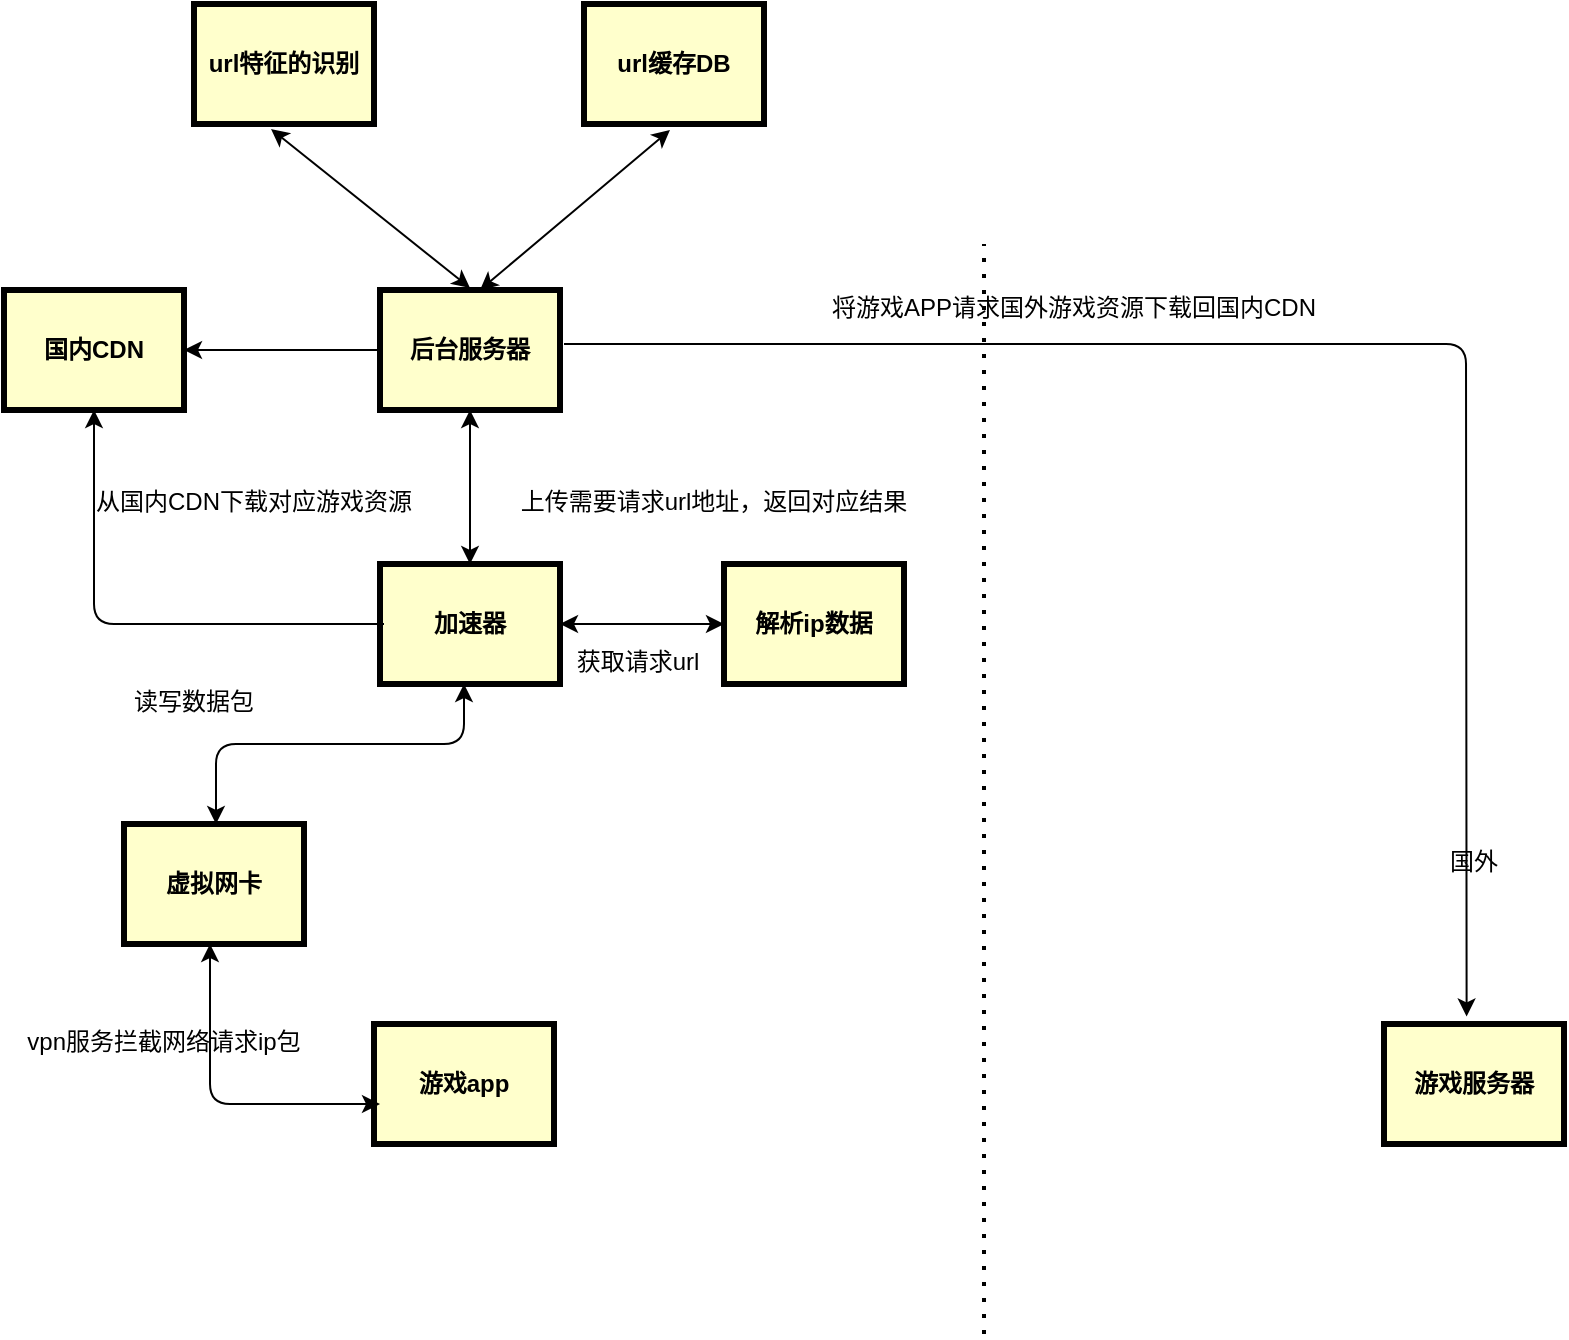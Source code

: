 <mxfile version="14.8.0" type="github">
  <diagram name="Page-1" id="c7558073-3199-34d8-9f00-42111426c3f3">
    <mxGraphModel dx="1848" dy="380" grid="1" gridSize="10" guides="1" tooltips="1" connect="1" arrows="1" fold="1" page="1" pageScale="1" pageWidth="826" pageHeight="1169" background="none" math="0" shadow="0">
      <root>
        <mxCell id="0" />
        <mxCell id="1" parent="0" />
        <mxCell id="4" value="游戏服务器" style="whiteSpace=wrap;align=center;verticalAlign=middle;fontStyle=1;strokeWidth=3;fillColor=#FFFFCC" parent="1" vertex="1">
          <mxGeometry x="640" y="600" width="90" height="60" as="geometry" />
        </mxCell>
        <mxCell id="14" value="游戏app" style="whiteSpace=wrap;align=center;verticalAlign=middle;fontStyle=1;strokeWidth=3;fillColor=#FFFFCC" parent="1" vertex="1">
          <mxGeometry x="135.0" y="600.0" width="90" height="60" as="geometry" />
        </mxCell>
        <mxCell id="57" value="国外" style="text;spacingTop=-5;align=center" parent="1" vertex="1">
          <mxGeometry x="670" y="510" width="30" height="20" as="geometry" />
        </mxCell>
        <mxCell id="L-r-QQyS-hGPbTAaRhRm-100" value="" style="endArrow=none;dashed=1;html=1;dashPattern=1 3;strokeWidth=2;" parent="1" edge="1">
          <mxGeometry width="50" height="50" relative="1" as="geometry">
            <mxPoint x="440" y="755" as="sourcePoint" />
            <mxPoint x="440" y="210" as="targetPoint" />
          </mxGeometry>
        </mxCell>
        <mxCell id="L-r-QQyS-hGPbTAaRhRm-104" value="" style="endArrow=classic;html=1;entryX=0.459;entryY=-0.063;entryDx=0;entryDy=0;entryPerimeter=0;" parent="1" target="4" edge="1">
          <mxGeometry width="50" height="50" relative="1" as="geometry">
            <mxPoint x="230" y="260" as="sourcePoint" />
            <mxPoint x="680" y="590" as="targetPoint" />
            <Array as="points">
              <mxPoint x="681" y="260" />
            </Array>
          </mxGeometry>
        </mxCell>
        <mxCell id="L-r-QQyS-hGPbTAaRhRm-106" value="加速器" style="whiteSpace=wrap;align=center;verticalAlign=middle;fontStyle=1;strokeWidth=3;fillColor=#FFFFCC" parent="1" vertex="1">
          <mxGeometry x="138" y="370" width="90" height="60" as="geometry" />
        </mxCell>
        <mxCell id="L-r-QQyS-hGPbTAaRhRm-109" value="vpn服务拦截网络请求ip包" style="text;spacingTop=-5;align=center" parent="1" vertex="1">
          <mxGeometry x="15" y="600" width="30" height="20" as="geometry" />
        </mxCell>
        <mxCell id="L-r-QQyS-hGPbTAaRhRm-110" value="后台服务器" style="whiteSpace=wrap;align=center;verticalAlign=middle;fontStyle=1;strokeWidth=3;fillColor=#FFFFCC" parent="1" vertex="1">
          <mxGeometry x="138" y="233" width="90" height="60" as="geometry" />
        </mxCell>
        <mxCell id="L-r-QQyS-hGPbTAaRhRm-112" value="上传需要请求url地址，返回对应结果" style="text;spacingTop=-5;align=center" parent="1" vertex="1">
          <mxGeometry x="290" y="330" width="30" height="20" as="geometry" />
        </mxCell>
        <mxCell id="L-r-QQyS-hGPbTAaRhRm-113" value="" style="endArrow=classic;startArrow=classic;html=1;exitX=0.5;exitY=0;exitDx=0;exitDy=0;entryX=0.5;entryY=1;entryDx=0;entryDy=0;" parent="1" source="L-r-QQyS-hGPbTAaRhRm-106" target="L-r-QQyS-hGPbTAaRhRm-110" edge="1">
          <mxGeometry width="50" height="50" relative="1" as="geometry">
            <mxPoint x="179.66" y="421" as="sourcePoint" />
            <mxPoint x="180" y="330" as="targetPoint" />
          </mxGeometry>
        </mxCell>
        <mxCell id="L-r-QQyS-hGPbTAaRhRm-116" value="国内CDN" style="whiteSpace=wrap;align=center;verticalAlign=middle;fontStyle=1;strokeWidth=3;fillColor=#FFFFCC" parent="1" vertex="1">
          <mxGeometry x="-50" y="233" width="90" height="60" as="geometry" />
        </mxCell>
        <mxCell id="L-r-QQyS-hGPbTAaRhRm-117" value="" style="endArrow=classic;html=1;entryX=0.5;entryY=1;entryDx=0;entryDy=0;" parent="1" target="L-r-QQyS-hGPbTAaRhRm-116" edge="1">
          <mxGeometry width="50" height="50" relative="1" as="geometry">
            <mxPoint x="140" y="400" as="sourcePoint" />
            <mxPoint x="230" y="380" as="targetPoint" />
            <Array as="points">
              <mxPoint x="-5" y="400" />
            </Array>
          </mxGeometry>
        </mxCell>
        <mxCell id="L-r-QQyS-hGPbTAaRhRm-118" value="从国内CDN下载对应游戏资源" style="text;spacingTop=-5;align=center" parent="1" vertex="1">
          <mxGeometry x="60" y="330" width="30" height="20" as="geometry" />
        </mxCell>
        <mxCell id="L-r-QQyS-hGPbTAaRhRm-119" value="将游戏APP请求国外游戏资源下载回国内CDN" style="text;spacingTop=-5;align=center" parent="1" vertex="1">
          <mxGeometry x="470" y="233" width="30" height="20" as="geometry" />
        </mxCell>
        <mxCell id="L-r-QQyS-hGPbTAaRhRm-123" value="" style="endArrow=classic;html=1;entryX=1;entryY=0.5;entryDx=0;entryDy=0;exitX=0;exitY=0.5;exitDx=0;exitDy=0;" parent="1" source="L-r-QQyS-hGPbTAaRhRm-110" target="L-r-QQyS-hGPbTAaRhRm-116" edge="1">
          <mxGeometry width="50" height="50" relative="1" as="geometry">
            <mxPoint x="130" y="263" as="sourcePoint" />
            <mxPoint x="60" y="263" as="targetPoint" />
          </mxGeometry>
        </mxCell>
        <mxCell id="qdwK0Vq1A6ot_UN7sL3I-57" value="虚拟网卡" style="whiteSpace=wrap;align=center;verticalAlign=middle;fontStyle=1;strokeWidth=3;fillColor=#FFFFCC" vertex="1" parent="1">
          <mxGeometry x="10" y="500" width="90" height="60" as="geometry" />
        </mxCell>
        <mxCell id="qdwK0Vq1A6ot_UN7sL3I-58" value="" style="endArrow=classic;startArrow=classic;html=1;exitX=0.5;exitY=0;exitDx=0;exitDy=0;" edge="1" parent="1">
          <mxGeometry width="50" height="50" relative="1" as="geometry">
            <mxPoint x="56" y="500" as="sourcePoint" />
            <mxPoint x="180" y="430" as="targetPoint" />
            <Array as="points">
              <mxPoint x="56" y="460" />
              <mxPoint x="180" y="460" />
            </Array>
          </mxGeometry>
        </mxCell>
        <mxCell id="qdwK0Vq1A6ot_UN7sL3I-59" value="读写数据包" style="text;spacingTop=-5;align=center" vertex="1" parent="1">
          <mxGeometry x="30" y="430" width="30" height="20" as="geometry" />
        </mxCell>
        <mxCell id="qdwK0Vq1A6ot_UN7sL3I-62" value="url特征的识别" style="whiteSpace=wrap;align=center;verticalAlign=middle;fontStyle=1;strokeWidth=3;fillColor=#FFFFCC" vertex="1" parent="1">
          <mxGeometry x="45" y="90" width="90" height="60" as="geometry" />
        </mxCell>
        <mxCell id="qdwK0Vq1A6ot_UN7sL3I-63" value="url缓存DB" style="whiteSpace=wrap;align=center;verticalAlign=middle;fontStyle=1;strokeWidth=3;fillColor=#FFFFCC" vertex="1" parent="1">
          <mxGeometry x="240" y="90" width="90" height="60" as="geometry" />
        </mxCell>
        <mxCell id="qdwK0Vq1A6ot_UN7sL3I-65" value="" style="endArrow=classic;startArrow=classic;html=1;entryX=0.428;entryY=1.042;entryDx=0;entryDy=0;entryPerimeter=0;" edge="1" parent="1" target="qdwK0Vq1A6ot_UN7sL3I-62">
          <mxGeometry width="50" height="50" relative="1" as="geometry">
            <mxPoint x="183" y="232" as="sourcePoint" />
            <mxPoint x="360" y="170" as="targetPoint" />
            <Array as="points" />
          </mxGeometry>
        </mxCell>
        <mxCell id="qdwK0Vq1A6ot_UN7sL3I-67" value="解析ip数据" style="whiteSpace=wrap;align=center;verticalAlign=middle;fontStyle=1;strokeWidth=3;fillColor=#FFFFCC" vertex="1" parent="1">
          <mxGeometry x="310" y="370" width="90" height="60" as="geometry" />
        </mxCell>
        <mxCell id="qdwK0Vq1A6ot_UN7sL3I-68" value="" style="endArrow=classic;startArrow=classic;html=1;exitX=1;exitY=0.5;exitDx=0;exitDy=0;entryX=0;entryY=0.5;entryDx=0;entryDy=0;" edge="1" parent="1" source="L-r-QQyS-hGPbTAaRhRm-106" target="qdwK0Vq1A6ot_UN7sL3I-67">
          <mxGeometry width="50" height="50" relative="1" as="geometry">
            <mxPoint x="240" y="410" as="sourcePoint" />
            <mxPoint x="360" y="370" as="targetPoint" />
          </mxGeometry>
        </mxCell>
        <mxCell id="qdwK0Vq1A6ot_UN7sL3I-69" value="获取请求url" style="text;spacingTop=-5;align=center" vertex="1" parent="1">
          <mxGeometry x="252" y="410" width="30" height="20" as="geometry" />
        </mxCell>
        <mxCell id="qdwK0Vq1A6ot_UN7sL3I-70" value="" style="endArrow=classic;startArrow=classic;html=1;entryX=0.5;entryY=1;entryDx=0;entryDy=0;" edge="1" parent="1">
          <mxGeometry width="50" height="50" relative="1" as="geometry">
            <mxPoint x="138" y="640" as="sourcePoint" />
            <mxPoint x="53" y="560" as="targetPoint" />
            <Array as="points">
              <mxPoint x="53" y="640" />
            </Array>
          </mxGeometry>
        </mxCell>
        <mxCell id="qdwK0Vq1A6ot_UN7sL3I-71" value="" style="endArrow=classic;startArrow=classic;html=1;entryX=0.5;entryY=1;entryDx=0;entryDy=0;" edge="1" parent="1">
          <mxGeometry width="50" height="50" relative="1" as="geometry">
            <mxPoint x="188" y="233" as="sourcePoint" />
            <mxPoint x="283" y="153" as="targetPoint" />
          </mxGeometry>
        </mxCell>
      </root>
    </mxGraphModel>
  </diagram>
</mxfile>
